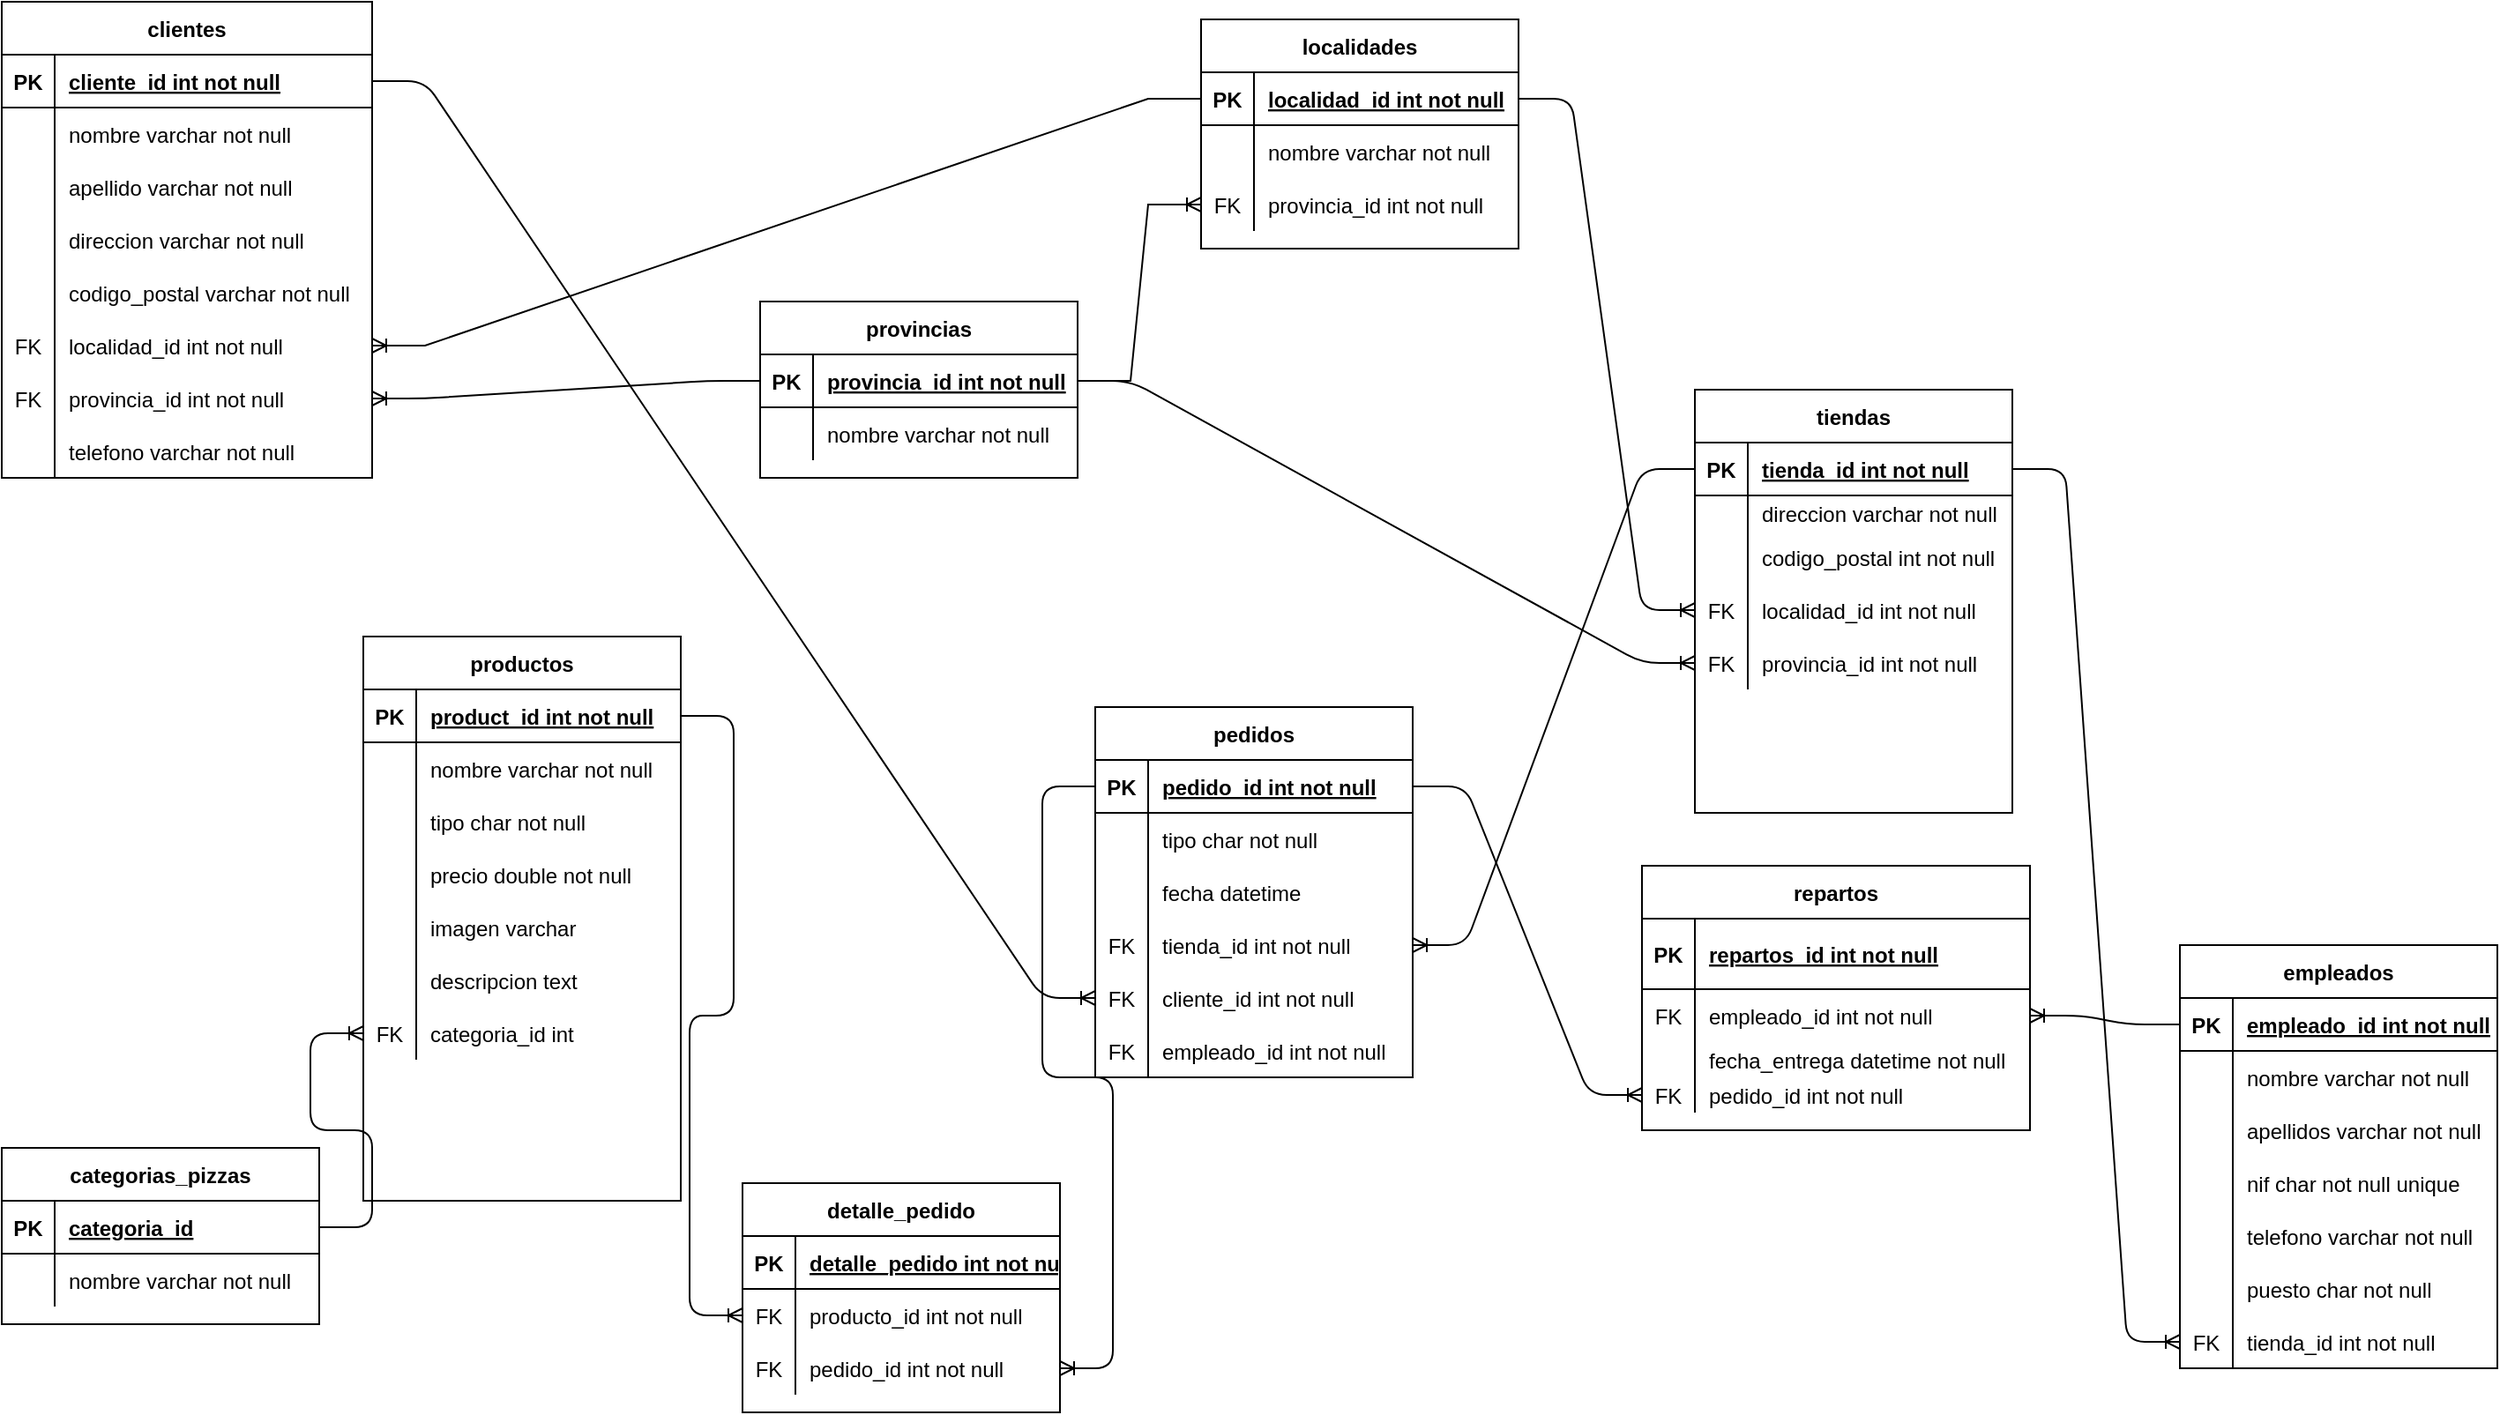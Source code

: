 <mxfile version="14.5.3" type="device"><diagram id="R2lEEEUBdFMjLlhIrx00" name="Page-1"><mxGraphModel dx="1573" dy="888" grid="1" gridSize="10" guides="1" tooltips="1" connect="1" arrows="1" fold="1" page="1" pageScale="1" pageWidth="850" pageHeight="1100" math="0" shadow="0" extFonts="Permanent Marker^https://fonts.googleapis.com/css?family=Permanent+Marker"><root><mxCell id="0"/><mxCell id="1" parent="0"/><mxCell id="0Wo9nXaF5bsCKAVNyuNx-1" value="clientes" style="shape=table;startSize=30;container=1;collapsible=1;childLayout=tableLayout;fixedRows=1;rowLines=0;fontStyle=1;align=center;resizeLast=1;" parent="1" vertex="1"><mxGeometry x="40" y="40" width="210" height="270" as="geometry"/></mxCell><mxCell id="0Wo9nXaF5bsCKAVNyuNx-2" value="" style="shape=partialRectangle;collapsible=0;dropTarget=0;pointerEvents=0;fillColor=none;top=0;left=0;bottom=1;right=0;points=[[0,0.5],[1,0.5]];portConstraint=eastwest;" parent="0Wo9nXaF5bsCKAVNyuNx-1" vertex="1"><mxGeometry y="30" width="210" height="30" as="geometry"/></mxCell><mxCell id="0Wo9nXaF5bsCKAVNyuNx-3" value="PK" style="shape=partialRectangle;connectable=0;fillColor=none;top=0;left=0;bottom=0;right=0;fontStyle=1;overflow=hidden;" parent="0Wo9nXaF5bsCKAVNyuNx-2" vertex="1"><mxGeometry width="30" height="30" as="geometry"/></mxCell><mxCell id="0Wo9nXaF5bsCKAVNyuNx-4" value="cliente_id int not null" style="shape=partialRectangle;connectable=0;fillColor=none;top=0;left=0;bottom=0;right=0;align=left;spacingLeft=6;fontStyle=5;overflow=hidden;" parent="0Wo9nXaF5bsCKAVNyuNx-2" vertex="1"><mxGeometry x="30" width="180" height="30" as="geometry"/></mxCell><mxCell id="0Wo9nXaF5bsCKAVNyuNx-5" value="" style="shape=partialRectangle;collapsible=0;dropTarget=0;pointerEvents=0;fillColor=none;top=0;left=0;bottom=0;right=0;points=[[0,0.5],[1,0.5]];portConstraint=eastwest;" parent="0Wo9nXaF5bsCKAVNyuNx-1" vertex="1"><mxGeometry y="60" width="210" height="30" as="geometry"/></mxCell><mxCell id="0Wo9nXaF5bsCKAVNyuNx-6" value="" style="shape=partialRectangle;connectable=0;fillColor=none;top=0;left=0;bottom=0;right=0;editable=1;overflow=hidden;" parent="0Wo9nXaF5bsCKAVNyuNx-5" vertex="1"><mxGeometry width="30" height="30" as="geometry"/></mxCell><mxCell id="0Wo9nXaF5bsCKAVNyuNx-7" value="nombre varchar not null" style="shape=partialRectangle;connectable=0;fillColor=none;top=0;left=0;bottom=0;right=0;align=left;spacingLeft=6;overflow=hidden;" parent="0Wo9nXaF5bsCKAVNyuNx-5" vertex="1"><mxGeometry x="30" width="180" height="30" as="geometry"/></mxCell><mxCell id="0Wo9nXaF5bsCKAVNyuNx-8" value="" style="shape=partialRectangle;collapsible=0;dropTarget=0;pointerEvents=0;fillColor=none;top=0;left=0;bottom=0;right=0;points=[[0,0.5],[1,0.5]];portConstraint=eastwest;" parent="0Wo9nXaF5bsCKAVNyuNx-1" vertex="1"><mxGeometry y="90" width="210" height="30" as="geometry"/></mxCell><mxCell id="0Wo9nXaF5bsCKAVNyuNx-9" value="" style="shape=partialRectangle;connectable=0;fillColor=none;top=0;left=0;bottom=0;right=0;editable=1;overflow=hidden;" parent="0Wo9nXaF5bsCKAVNyuNx-8" vertex="1"><mxGeometry width="30" height="30" as="geometry"/></mxCell><mxCell id="0Wo9nXaF5bsCKAVNyuNx-10" value="apellido varchar not null" style="shape=partialRectangle;connectable=0;fillColor=none;top=0;left=0;bottom=0;right=0;align=left;spacingLeft=6;overflow=hidden;" parent="0Wo9nXaF5bsCKAVNyuNx-8" vertex="1"><mxGeometry x="30" width="180" height="30" as="geometry"/></mxCell><mxCell id="0Wo9nXaF5bsCKAVNyuNx-15" value="" style="shape=partialRectangle;collapsible=0;dropTarget=0;pointerEvents=0;fillColor=none;top=0;left=0;bottom=0;right=0;points=[[0,0.5],[1,0.5]];portConstraint=eastwest;" parent="0Wo9nXaF5bsCKAVNyuNx-1" vertex="1"><mxGeometry y="120" width="210" height="30" as="geometry"/></mxCell><mxCell id="0Wo9nXaF5bsCKAVNyuNx-16" value="" style="shape=partialRectangle;connectable=0;fillColor=none;top=0;left=0;bottom=0;right=0;editable=1;overflow=hidden;" parent="0Wo9nXaF5bsCKAVNyuNx-15" vertex="1"><mxGeometry width="30" height="30" as="geometry"/></mxCell><mxCell id="0Wo9nXaF5bsCKAVNyuNx-17" value="direccion varchar not null" style="shape=partialRectangle;connectable=0;fillColor=none;top=0;left=0;bottom=0;right=0;align=left;spacingLeft=6;overflow=hidden;" parent="0Wo9nXaF5bsCKAVNyuNx-15" vertex="1"><mxGeometry x="30" width="180" height="30" as="geometry"/></mxCell><mxCell id="0Wo9nXaF5bsCKAVNyuNx-18" value="" style="shape=partialRectangle;collapsible=0;dropTarget=0;pointerEvents=0;fillColor=none;top=0;left=0;bottom=0;right=0;points=[[0,0.5],[1,0.5]];portConstraint=eastwest;" parent="0Wo9nXaF5bsCKAVNyuNx-1" vertex="1"><mxGeometry y="150" width="210" height="30" as="geometry"/></mxCell><mxCell id="0Wo9nXaF5bsCKAVNyuNx-19" value="" style="shape=partialRectangle;connectable=0;fillColor=none;top=0;left=0;bottom=0;right=0;editable=1;overflow=hidden;" parent="0Wo9nXaF5bsCKAVNyuNx-18" vertex="1"><mxGeometry width="30" height="30" as="geometry"/></mxCell><mxCell id="0Wo9nXaF5bsCKAVNyuNx-20" value="codigo_postal varchar not null" style="shape=partialRectangle;connectable=0;fillColor=none;top=0;left=0;bottom=0;right=0;align=left;spacingLeft=6;overflow=hidden;" parent="0Wo9nXaF5bsCKAVNyuNx-18" vertex="1"><mxGeometry x="30" width="180" height="30" as="geometry"/></mxCell><mxCell id="0Wo9nXaF5bsCKAVNyuNx-21" value="" style="shape=partialRectangle;collapsible=0;dropTarget=0;pointerEvents=0;fillColor=none;top=0;left=0;bottom=0;right=0;points=[[0,0.5],[1,0.5]];portConstraint=eastwest;" parent="0Wo9nXaF5bsCKAVNyuNx-1" vertex="1"><mxGeometry y="180" width="210" height="30" as="geometry"/></mxCell><mxCell id="0Wo9nXaF5bsCKAVNyuNx-22" value="FK" style="shape=partialRectangle;connectable=0;fillColor=none;top=0;left=0;bottom=0;right=0;editable=1;overflow=hidden;" parent="0Wo9nXaF5bsCKAVNyuNx-21" vertex="1"><mxGeometry width="30" height="30" as="geometry"/></mxCell><mxCell id="0Wo9nXaF5bsCKAVNyuNx-23" value="localidad_id int not null" style="shape=partialRectangle;connectable=0;fillColor=none;top=0;left=0;bottom=0;right=0;align=left;spacingLeft=6;overflow=hidden;" parent="0Wo9nXaF5bsCKAVNyuNx-21" vertex="1"><mxGeometry x="30" width="180" height="30" as="geometry"/></mxCell><mxCell id="0Wo9nXaF5bsCKAVNyuNx-24" value="" style="shape=partialRectangle;collapsible=0;dropTarget=0;pointerEvents=0;fillColor=none;top=0;left=0;bottom=0;right=0;points=[[0,0.5],[1,0.5]];portConstraint=eastwest;" parent="0Wo9nXaF5bsCKAVNyuNx-1" vertex="1"><mxGeometry y="210" width="210" height="30" as="geometry"/></mxCell><mxCell id="0Wo9nXaF5bsCKAVNyuNx-25" value="FK" style="shape=partialRectangle;connectable=0;fillColor=none;top=0;left=0;bottom=0;right=0;editable=1;overflow=hidden;" parent="0Wo9nXaF5bsCKAVNyuNx-24" vertex="1"><mxGeometry width="30" height="30" as="geometry"/></mxCell><mxCell id="0Wo9nXaF5bsCKAVNyuNx-26" value="provincia_id int not null" style="shape=partialRectangle;connectable=0;fillColor=none;top=0;left=0;bottom=0;right=0;align=left;spacingLeft=6;overflow=hidden;" parent="0Wo9nXaF5bsCKAVNyuNx-24" vertex="1"><mxGeometry x="30" width="180" height="30" as="geometry"/></mxCell><mxCell id="0Wo9nXaF5bsCKAVNyuNx-27" value="" style="shape=partialRectangle;collapsible=0;dropTarget=0;pointerEvents=0;fillColor=none;top=0;left=0;bottom=0;right=0;points=[[0,0.5],[1,0.5]];portConstraint=eastwest;" parent="0Wo9nXaF5bsCKAVNyuNx-1" vertex="1"><mxGeometry y="240" width="210" height="30" as="geometry"/></mxCell><mxCell id="0Wo9nXaF5bsCKAVNyuNx-28" value="" style="shape=partialRectangle;connectable=0;fillColor=none;top=0;left=0;bottom=0;right=0;editable=1;overflow=hidden;" parent="0Wo9nXaF5bsCKAVNyuNx-27" vertex="1"><mxGeometry width="30" height="30" as="geometry"/></mxCell><mxCell id="0Wo9nXaF5bsCKAVNyuNx-29" value="telefono varchar not null" style="shape=partialRectangle;connectable=0;fillColor=none;top=0;left=0;bottom=0;right=0;align=left;spacingLeft=6;overflow=hidden;" parent="0Wo9nXaF5bsCKAVNyuNx-27" vertex="1"><mxGeometry x="30" width="180" height="30" as="geometry"/></mxCell><mxCell id="0Wo9nXaF5bsCKAVNyuNx-30" value="provincias" style="shape=table;startSize=30;container=1;collapsible=1;childLayout=tableLayout;fixedRows=1;rowLines=0;fontStyle=1;align=center;resizeLast=1;" parent="1" vertex="1"><mxGeometry x="470" y="210" width="180" height="100" as="geometry"/></mxCell><mxCell id="0Wo9nXaF5bsCKAVNyuNx-31" value="" style="shape=partialRectangle;collapsible=0;dropTarget=0;pointerEvents=0;fillColor=none;top=0;left=0;bottom=1;right=0;points=[[0,0.5],[1,0.5]];portConstraint=eastwest;" parent="0Wo9nXaF5bsCKAVNyuNx-30" vertex="1"><mxGeometry y="30" width="180" height="30" as="geometry"/></mxCell><mxCell id="0Wo9nXaF5bsCKAVNyuNx-32" value="PK" style="shape=partialRectangle;connectable=0;fillColor=none;top=0;left=0;bottom=0;right=0;fontStyle=1;overflow=hidden;" parent="0Wo9nXaF5bsCKAVNyuNx-31" vertex="1"><mxGeometry width="30" height="30" as="geometry"/></mxCell><mxCell id="0Wo9nXaF5bsCKAVNyuNx-33" value="provincia_id int not null" style="shape=partialRectangle;connectable=0;fillColor=none;top=0;left=0;bottom=0;right=0;align=left;spacingLeft=6;fontStyle=5;overflow=hidden;" parent="0Wo9nXaF5bsCKAVNyuNx-31" vertex="1"><mxGeometry x="30" width="150" height="30" as="geometry"/></mxCell><mxCell id="0Wo9nXaF5bsCKAVNyuNx-34" value="" style="shape=partialRectangle;collapsible=0;dropTarget=0;pointerEvents=0;fillColor=none;top=0;left=0;bottom=0;right=0;points=[[0,0.5],[1,0.5]];portConstraint=eastwest;" parent="0Wo9nXaF5bsCKAVNyuNx-30" vertex="1"><mxGeometry y="60" width="180" height="30" as="geometry"/></mxCell><mxCell id="0Wo9nXaF5bsCKAVNyuNx-35" value="" style="shape=partialRectangle;connectable=0;fillColor=none;top=0;left=0;bottom=0;right=0;editable=1;overflow=hidden;" parent="0Wo9nXaF5bsCKAVNyuNx-34" vertex="1"><mxGeometry width="30" height="30" as="geometry"/></mxCell><mxCell id="0Wo9nXaF5bsCKAVNyuNx-36" value="nombre varchar not null" style="shape=partialRectangle;connectable=0;fillColor=none;top=0;left=0;bottom=0;right=0;align=left;spacingLeft=6;overflow=hidden;" parent="0Wo9nXaF5bsCKAVNyuNx-34" vertex="1"><mxGeometry x="30" width="150" height="30" as="geometry"/></mxCell><mxCell id="0Wo9nXaF5bsCKAVNyuNx-43" value="localidades" style="shape=table;startSize=30;container=1;collapsible=1;childLayout=tableLayout;fixedRows=1;rowLines=0;fontStyle=1;align=center;resizeLast=1;" parent="1" vertex="1"><mxGeometry x="720" y="50" width="180" height="130" as="geometry"/></mxCell><mxCell id="0Wo9nXaF5bsCKAVNyuNx-44" value="" style="shape=partialRectangle;collapsible=0;dropTarget=0;pointerEvents=0;fillColor=none;top=0;left=0;bottom=1;right=0;points=[[0,0.5],[1,0.5]];portConstraint=eastwest;" parent="0Wo9nXaF5bsCKAVNyuNx-43" vertex="1"><mxGeometry y="30" width="180" height="30" as="geometry"/></mxCell><mxCell id="0Wo9nXaF5bsCKAVNyuNx-45" value="PK" style="shape=partialRectangle;connectable=0;fillColor=none;top=0;left=0;bottom=0;right=0;fontStyle=1;overflow=hidden;" parent="0Wo9nXaF5bsCKAVNyuNx-44" vertex="1"><mxGeometry width="30" height="30" as="geometry"/></mxCell><mxCell id="0Wo9nXaF5bsCKAVNyuNx-46" value="localidad_id int not null" style="shape=partialRectangle;connectable=0;fillColor=none;top=0;left=0;bottom=0;right=0;align=left;spacingLeft=6;fontStyle=5;overflow=hidden;" parent="0Wo9nXaF5bsCKAVNyuNx-44" vertex="1"><mxGeometry x="30" width="150" height="30" as="geometry"/></mxCell><mxCell id="0Wo9nXaF5bsCKAVNyuNx-47" value="" style="shape=partialRectangle;collapsible=0;dropTarget=0;pointerEvents=0;fillColor=none;top=0;left=0;bottom=0;right=0;points=[[0,0.5],[1,0.5]];portConstraint=eastwest;" parent="0Wo9nXaF5bsCKAVNyuNx-43" vertex="1"><mxGeometry y="60" width="180" height="30" as="geometry"/></mxCell><mxCell id="0Wo9nXaF5bsCKAVNyuNx-48" value="" style="shape=partialRectangle;connectable=0;fillColor=none;top=0;left=0;bottom=0;right=0;editable=1;overflow=hidden;" parent="0Wo9nXaF5bsCKAVNyuNx-47" vertex="1"><mxGeometry width="30" height="30" as="geometry"/></mxCell><mxCell id="0Wo9nXaF5bsCKAVNyuNx-49" value="nombre varchar not null" style="shape=partialRectangle;connectable=0;fillColor=none;top=0;left=0;bottom=0;right=0;align=left;spacingLeft=6;overflow=hidden;" parent="0Wo9nXaF5bsCKAVNyuNx-47" vertex="1"><mxGeometry x="30" width="150" height="30" as="geometry"/></mxCell><mxCell id="0Wo9nXaF5bsCKAVNyuNx-167" value="" style="shape=partialRectangle;collapsible=0;dropTarget=0;pointerEvents=0;fillColor=none;top=0;left=0;bottom=0;right=0;points=[[0,0.5],[1,0.5]];portConstraint=eastwest;" parent="0Wo9nXaF5bsCKAVNyuNx-43" vertex="1"><mxGeometry y="90" width="180" height="30" as="geometry"/></mxCell><mxCell id="0Wo9nXaF5bsCKAVNyuNx-168" value="FK" style="shape=partialRectangle;connectable=0;fillColor=none;top=0;left=0;bottom=0;right=0;editable=1;overflow=hidden;" parent="0Wo9nXaF5bsCKAVNyuNx-167" vertex="1"><mxGeometry width="30" height="30" as="geometry"/></mxCell><mxCell id="0Wo9nXaF5bsCKAVNyuNx-169" value="provincia_id int not null" style="shape=partialRectangle;connectable=0;fillColor=none;top=0;left=0;bottom=0;right=0;align=left;spacingLeft=6;overflow=hidden;" parent="0Wo9nXaF5bsCKAVNyuNx-167" vertex="1"><mxGeometry x="30" width="150" height="30" as="geometry"/></mxCell><mxCell id="0Wo9nXaF5bsCKAVNyuNx-51" value="pedidos" style="shape=table;startSize=30;container=1;collapsible=1;childLayout=tableLayout;fixedRows=1;rowLines=0;fontStyle=1;align=center;resizeLast=1;" parent="1" vertex="1"><mxGeometry x="660" y="440" width="180" height="210" as="geometry"/></mxCell><mxCell id="0Wo9nXaF5bsCKAVNyuNx-52" value="" style="shape=partialRectangle;collapsible=0;dropTarget=0;pointerEvents=0;fillColor=none;top=0;left=0;bottom=1;right=0;points=[[0,0.5],[1,0.5]];portConstraint=eastwest;" parent="0Wo9nXaF5bsCKAVNyuNx-51" vertex="1"><mxGeometry y="30" width="180" height="30" as="geometry"/></mxCell><mxCell id="0Wo9nXaF5bsCKAVNyuNx-53" value="PK" style="shape=partialRectangle;connectable=0;fillColor=none;top=0;left=0;bottom=0;right=0;fontStyle=1;overflow=hidden;" parent="0Wo9nXaF5bsCKAVNyuNx-52" vertex="1"><mxGeometry width="30" height="30" as="geometry"/></mxCell><mxCell id="0Wo9nXaF5bsCKAVNyuNx-54" value="pedido_id int not null" style="shape=partialRectangle;connectable=0;fillColor=none;top=0;left=0;bottom=0;right=0;align=left;spacingLeft=6;fontStyle=5;overflow=hidden;" parent="0Wo9nXaF5bsCKAVNyuNx-52" vertex="1"><mxGeometry x="30" width="150" height="30" as="geometry"/></mxCell><mxCell id="0Wo9nXaF5bsCKAVNyuNx-55" value="" style="shape=partialRectangle;collapsible=0;dropTarget=0;pointerEvents=0;fillColor=none;top=0;left=0;bottom=0;right=0;points=[[0,0.5],[1,0.5]];portConstraint=eastwest;" parent="0Wo9nXaF5bsCKAVNyuNx-51" vertex="1"><mxGeometry y="60" width="180" height="30" as="geometry"/></mxCell><mxCell id="0Wo9nXaF5bsCKAVNyuNx-56" value="" style="shape=partialRectangle;connectable=0;fillColor=none;top=0;left=0;bottom=0;right=0;editable=1;overflow=hidden;" parent="0Wo9nXaF5bsCKAVNyuNx-55" vertex="1"><mxGeometry width="30" height="30" as="geometry"/></mxCell><mxCell id="0Wo9nXaF5bsCKAVNyuNx-57" value="tipo char not null" style="shape=partialRectangle;connectable=0;fillColor=none;top=0;left=0;bottom=0;right=0;align=left;spacingLeft=6;overflow=hidden;" parent="0Wo9nXaF5bsCKAVNyuNx-55" vertex="1"><mxGeometry x="30" width="150" height="30" as="geometry"/></mxCell><mxCell id="0Wo9nXaF5bsCKAVNyuNx-58" value="" style="shape=partialRectangle;collapsible=0;dropTarget=0;pointerEvents=0;fillColor=none;top=0;left=0;bottom=0;right=0;points=[[0,0.5],[1,0.5]];portConstraint=eastwest;" parent="0Wo9nXaF5bsCKAVNyuNx-51" vertex="1"><mxGeometry y="90" width="180" height="30" as="geometry"/></mxCell><mxCell id="0Wo9nXaF5bsCKAVNyuNx-59" value="" style="shape=partialRectangle;connectable=0;fillColor=none;top=0;left=0;bottom=0;right=0;editable=1;overflow=hidden;" parent="0Wo9nXaF5bsCKAVNyuNx-58" vertex="1"><mxGeometry width="30" height="30" as="geometry"/></mxCell><mxCell id="0Wo9nXaF5bsCKAVNyuNx-60" value="fecha datetime" style="shape=partialRectangle;connectable=0;fillColor=none;top=0;left=0;bottom=0;right=0;align=left;spacingLeft=6;overflow=hidden;" parent="0Wo9nXaF5bsCKAVNyuNx-58" vertex="1"><mxGeometry x="30" width="150" height="30" as="geometry"/></mxCell><mxCell id="0Wo9nXaF5bsCKAVNyuNx-114" value="" style="shape=partialRectangle;collapsible=0;dropTarget=0;pointerEvents=0;fillColor=none;top=0;left=0;bottom=0;right=0;points=[[0,0.5],[1,0.5]];portConstraint=eastwest;" parent="0Wo9nXaF5bsCKAVNyuNx-51" vertex="1"><mxGeometry y="120" width="180" height="30" as="geometry"/></mxCell><mxCell id="0Wo9nXaF5bsCKAVNyuNx-115" value="FK" style="shape=partialRectangle;connectable=0;fillColor=none;top=0;left=0;bottom=0;right=0;editable=1;overflow=hidden;" parent="0Wo9nXaF5bsCKAVNyuNx-114" vertex="1"><mxGeometry width="30" height="30" as="geometry"/></mxCell><mxCell id="0Wo9nXaF5bsCKAVNyuNx-116" value="tienda_id int not null" style="shape=partialRectangle;connectable=0;fillColor=none;top=0;left=0;bottom=0;right=0;align=left;spacingLeft=6;overflow=hidden;" parent="0Wo9nXaF5bsCKAVNyuNx-114" vertex="1"><mxGeometry x="30" width="150" height="30" as="geometry"/></mxCell><mxCell id="0Wo9nXaF5bsCKAVNyuNx-191" value="" style="shape=partialRectangle;collapsible=0;dropTarget=0;pointerEvents=0;fillColor=none;top=0;left=0;bottom=0;right=0;points=[[0,0.5],[1,0.5]];portConstraint=eastwest;" parent="0Wo9nXaF5bsCKAVNyuNx-51" vertex="1"><mxGeometry y="150" width="180" height="30" as="geometry"/></mxCell><mxCell id="0Wo9nXaF5bsCKAVNyuNx-192" value="FK" style="shape=partialRectangle;connectable=0;fillColor=none;top=0;left=0;bottom=0;right=0;editable=1;overflow=hidden;" parent="0Wo9nXaF5bsCKAVNyuNx-191" vertex="1"><mxGeometry width="30" height="30" as="geometry"/></mxCell><mxCell id="0Wo9nXaF5bsCKAVNyuNx-193" value="cliente_id int not null" style="shape=partialRectangle;connectable=0;fillColor=none;top=0;left=0;bottom=0;right=0;align=left;spacingLeft=6;overflow=hidden;" parent="0Wo9nXaF5bsCKAVNyuNx-191" vertex="1"><mxGeometry x="30" width="150" height="30" as="geometry"/></mxCell><mxCell id="T37BZDu3FIrk3XnjrKQB-4" value="" style="shape=partialRectangle;collapsible=0;dropTarget=0;pointerEvents=0;fillColor=none;top=0;left=0;bottom=0;right=0;points=[[0,0.5],[1,0.5]];portConstraint=eastwest;" vertex="1" parent="0Wo9nXaF5bsCKAVNyuNx-51"><mxGeometry y="180" width="180" height="30" as="geometry"/></mxCell><mxCell id="T37BZDu3FIrk3XnjrKQB-5" value="FK" style="shape=partialRectangle;connectable=0;fillColor=none;top=0;left=0;bottom=0;right=0;editable=1;overflow=hidden;" vertex="1" parent="T37BZDu3FIrk3XnjrKQB-4"><mxGeometry width="30" height="30" as="geometry"/></mxCell><mxCell id="T37BZDu3FIrk3XnjrKQB-6" value="empleado_id int not null" style="shape=partialRectangle;connectable=0;fillColor=none;top=0;left=0;bottom=0;right=0;align=left;spacingLeft=6;overflow=hidden;" vertex="1" parent="T37BZDu3FIrk3XnjrKQB-4"><mxGeometry x="30" width="150" height="30" as="geometry"/></mxCell><mxCell id="0Wo9nXaF5bsCKAVNyuNx-64" value="productos" style="shape=table;startSize=30;container=1;collapsible=1;childLayout=tableLayout;fixedRows=1;rowLines=0;fontStyle=1;align=center;resizeLast=1;" parent="1" vertex="1"><mxGeometry x="245" y="400" width="180" height="320" as="geometry"/></mxCell><mxCell id="0Wo9nXaF5bsCKAVNyuNx-65" value="" style="shape=partialRectangle;collapsible=0;dropTarget=0;pointerEvents=0;fillColor=none;top=0;left=0;bottom=1;right=0;points=[[0,0.5],[1,0.5]];portConstraint=eastwest;" parent="0Wo9nXaF5bsCKAVNyuNx-64" vertex="1"><mxGeometry y="30" width="180" height="30" as="geometry"/></mxCell><mxCell id="0Wo9nXaF5bsCKAVNyuNx-66" value="PK" style="shape=partialRectangle;connectable=0;fillColor=none;top=0;left=0;bottom=0;right=0;fontStyle=1;overflow=hidden;" parent="0Wo9nXaF5bsCKAVNyuNx-65" vertex="1"><mxGeometry width="30" height="30" as="geometry"/></mxCell><mxCell id="0Wo9nXaF5bsCKAVNyuNx-67" value="product_id int not null" style="shape=partialRectangle;connectable=0;fillColor=none;top=0;left=0;bottom=0;right=0;align=left;spacingLeft=6;fontStyle=5;overflow=hidden;" parent="0Wo9nXaF5bsCKAVNyuNx-65" vertex="1"><mxGeometry x="30" width="150" height="30" as="geometry"/></mxCell><mxCell id="0Wo9nXaF5bsCKAVNyuNx-68" value="" style="shape=partialRectangle;collapsible=0;dropTarget=0;pointerEvents=0;fillColor=none;top=0;left=0;bottom=0;right=0;points=[[0,0.5],[1,0.5]];portConstraint=eastwest;" parent="0Wo9nXaF5bsCKAVNyuNx-64" vertex="1"><mxGeometry y="60" width="180" height="30" as="geometry"/></mxCell><mxCell id="0Wo9nXaF5bsCKAVNyuNx-69" value="" style="shape=partialRectangle;connectable=0;fillColor=none;top=0;left=0;bottom=0;right=0;editable=1;overflow=hidden;" parent="0Wo9nXaF5bsCKAVNyuNx-68" vertex="1"><mxGeometry width="30" height="30" as="geometry"/></mxCell><mxCell id="0Wo9nXaF5bsCKAVNyuNx-70" value="nombre varchar not null" style="shape=partialRectangle;connectable=0;fillColor=none;top=0;left=0;bottom=0;right=0;align=left;spacingLeft=6;overflow=hidden;" parent="0Wo9nXaF5bsCKAVNyuNx-68" vertex="1"><mxGeometry x="30" width="150" height="30" as="geometry"/></mxCell><mxCell id="T37BZDu3FIrk3XnjrKQB-1" value="" style="shape=partialRectangle;collapsible=0;dropTarget=0;pointerEvents=0;fillColor=none;top=0;left=0;bottom=0;right=0;points=[[0,0.5],[1,0.5]];portConstraint=eastwest;" vertex="1" parent="0Wo9nXaF5bsCKAVNyuNx-64"><mxGeometry y="90" width="180" height="30" as="geometry"/></mxCell><mxCell id="T37BZDu3FIrk3XnjrKQB-2" value="" style="shape=partialRectangle;connectable=0;fillColor=none;top=0;left=0;bottom=0;right=0;editable=1;overflow=hidden;" vertex="1" parent="T37BZDu3FIrk3XnjrKQB-1"><mxGeometry width="30" height="30" as="geometry"/></mxCell><mxCell id="T37BZDu3FIrk3XnjrKQB-3" value="tipo char not null" style="shape=partialRectangle;connectable=0;fillColor=none;top=0;left=0;bottom=0;right=0;align=left;spacingLeft=6;overflow=hidden;" vertex="1" parent="T37BZDu3FIrk3XnjrKQB-1"><mxGeometry x="30" width="150" height="30" as="geometry"/></mxCell><mxCell id="0Wo9nXaF5bsCKAVNyuNx-71" value="" style="shape=partialRectangle;collapsible=0;dropTarget=0;pointerEvents=0;fillColor=none;top=0;left=0;bottom=0;right=0;points=[[0,0.5],[1,0.5]];portConstraint=eastwest;" parent="0Wo9nXaF5bsCKAVNyuNx-64" vertex="1"><mxGeometry y="120" width="180" height="30" as="geometry"/></mxCell><mxCell id="0Wo9nXaF5bsCKAVNyuNx-72" value="" style="shape=partialRectangle;connectable=0;fillColor=none;top=0;left=0;bottom=0;right=0;editable=1;overflow=hidden;" parent="0Wo9nXaF5bsCKAVNyuNx-71" vertex="1"><mxGeometry width="30" height="30" as="geometry"/></mxCell><mxCell id="0Wo9nXaF5bsCKAVNyuNx-73" value="precio double not null" style="shape=partialRectangle;connectable=0;fillColor=none;top=0;left=0;bottom=0;right=0;align=left;spacingLeft=6;overflow=hidden;" parent="0Wo9nXaF5bsCKAVNyuNx-71" vertex="1"><mxGeometry x="30" width="150" height="30" as="geometry"/></mxCell><mxCell id="0Wo9nXaF5bsCKAVNyuNx-74" value="" style="shape=partialRectangle;collapsible=0;dropTarget=0;pointerEvents=0;fillColor=none;top=0;left=0;bottom=0;right=0;points=[[0,0.5],[1,0.5]];portConstraint=eastwest;" parent="0Wo9nXaF5bsCKAVNyuNx-64" vertex="1"><mxGeometry y="150" width="180" height="30" as="geometry"/></mxCell><mxCell id="0Wo9nXaF5bsCKAVNyuNx-75" value="" style="shape=partialRectangle;connectable=0;fillColor=none;top=0;left=0;bottom=0;right=0;editable=1;overflow=hidden;" parent="0Wo9nXaF5bsCKAVNyuNx-74" vertex="1"><mxGeometry width="30" height="30" as="geometry"/></mxCell><mxCell id="0Wo9nXaF5bsCKAVNyuNx-76" value="imagen varchar" style="shape=partialRectangle;connectable=0;fillColor=none;top=0;left=0;bottom=0;right=0;align=left;spacingLeft=6;overflow=hidden;" parent="0Wo9nXaF5bsCKAVNyuNx-74" vertex="1"><mxGeometry x="30" width="150" height="30" as="geometry"/></mxCell><mxCell id="0Wo9nXaF5bsCKAVNyuNx-77" value="" style="shape=partialRectangle;collapsible=0;dropTarget=0;pointerEvents=0;fillColor=none;top=0;left=0;bottom=0;right=0;points=[[0,0.5],[1,0.5]];portConstraint=eastwest;" parent="0Wo9nXaF5bsCKAVNyuNx-64" vertex="1"><mxGeometry y="180" width="180" height="30" as="geometry"/></mxCell><mxCell id="0Wo9nXaF5bsCKAVNyuNx-78" value="" style="shape=partialRectangle;connectable=0;fillColor=none;top=0;left=0;bottom=0;right=0;editable=1;overflow=hidden;" parent="0Wo9nXaF5bsCKAVNyuNx-77" vertex="1"><mxGeometry width="30" height="30" as="geometry"/></mxCell><mxCell id="0Wo9nXaF5bsCKAVNyuNx-79" value="descripcion text" style="shape=partialRectangle;connectable=0;fillColor=none;top=0;left=0;bottom=0;right=0;align=left;spacingLeft=6;overflow=hidden;" parent="0Wo9nXaF5bsCKAVNyuNx-77" vertex="1"><mxGeometry x="30" width="150" height="30" as="geometry"/></mxCell><mxCell id="0Wo9nXaF5bsCKAVNyuNx-93" value="" style="shape=partialRectangle;collapsible=0;dropTarget=0;pointerEvents=0;fillColor=none;top=0;left=0;bottom=0;right=0;points=[[0,0.5],[1,0.5]];portConstraint=eastwest;" parent="0Wo9nXaF5bsCKAVNyuNx-64" vertex="1"><mxGeometry y="210" width="180" height="30" as="geometry"/></mxCell><mxCell id="0Wo9nXaF5bsCKAVNyuNx-94" value="FK" style="shape=partialRectangle;connectable=0;fillColor=none;top=0;left=0;bottom=0;right=0;editable=1;overflow=hidden;" parent="0Wo9nXaF5bsCKAVNyuNx-93" vertex="1"><mxGeometry width="30" height="30" as="geometry"/></mxCell><mxCell id="0Wo9nXaF5bsCKAVNyuNx-95" value="categoria_id int" style="shape=partialRectangle;connectable=0;fillColor=none;top=0;left=0;bottom=0;right=0;align=left;spacingLeft=6;overflow=hidden;" parent="0Wo9nXaF5bsCKAVNyuNx-93" vertex="1"><mxGeometry x="30" width="150" height="30" as="geometry"/></mxCell><mxCell id="0Wo9nXaF5bsCKAVNyuNx-80" value="categorias_pizzas" style="shape=table;startSize=30;container=1;collapsible=1;childLayout=tableLayout;fixedRows=1;rowLines=0;fontStyle=1;align=center;resizeLast=1;" parent="1" vertex="1"><mxGeometry x="40" y="690" width="180" height="100" as="geometry"/></mxCell><mxCell id="0Wo9nXaF5bsCKAVNyuNx-81" value="" style="shape=partialRectangle;collapsible=0;dropTarget=0;pointerEvents=0;fillColor=none;top=0;left=0;bottom=1;right=0;points=[[0,0.5],[1,0.5]];portConstraint=eastwest;" parent="0Wo9nXaF5bsCKAVNyuNx-80" vertex="1"><mxGeometry y="30" width="180" height="30" as="geometry"/></mxCell><mxCell id="0Wo9nXaF5bsCKAVNyuNx-82" value="PK" style="shape=partialRectangle;connectable=0;fillColor=none;top=0;left=0;bottom=0;right=0;fontStyle=1;overflow=hidden;" parent="0Wo9nXaF5bsCKAVNyuNx-81" vertex="1"><mxGeometry width="30" height="30" as="geometry"/></mxCell><mxCell id="0Wo9nXaF5bsCKAVNyuNx-83" value="categoria_id" style="shape=partialRectangle;connectable=0;fillColor=none;top=0;left=0;bottom=0;right=0;align=left;spacingLeft=6;fontStyle=5;overflow=hidden;" parent="0Wo9nXaF5bsCKAVNyuNx-81" vertex="1"><mxGeometry x="30" width="150" height="30" as="geometry"/></mxCell><mxCell id="0Wo9nXaF5bsCKAVNyuNx-84" value="" style="shape=partialRectangle;collapsible=0;dropTarget=0;pointerEvents=0;fillColor=none;top=0;left=0;bottom=0;right=0;points=[[0,0.5],[1,0.5]];portConstraint=eastwest;" parent="0Wo9nXaF5bsCKAVNyuNx-80" vertex="1"><mxGeometry y="60" width="180" height="30" as="geometry"/></mxCell><mxCell id="0Wo9nXaF5bsCKAVNyuNx-85" value="" style="shape=partialRectangle;connectable=0;fillColor=none;top=0;left=0;bottom=0;right=0;editable=1;overflow=hidden;" parent="0Wo9nXaF5bsCKAVNyuNx-84" vertex="1"><mxGeometry width="30" height="30" as="geometry"/></mxCell><mxCell id="0Wo9nXaF5bsCKAVNyuNx-86" value="nombre varchar not null" style="shape=partialRectangle;connectable=0;fillColor=none;top=0;left=0;bottom=0;right=0;align=left;spacingLeft=6;overflow=hidden;" parent="0Wo9nXaF5bsCKAVNyuNx-84" vertex="1"><mxGeometry x="30" width="150" height="30" as="geometry"/></mxCell><mxCell id="0Wo9nXaF5bsCKAVNyuNx-97" value="tiendas" style="shape=table;startSize=30;container=1;collapsible=1;childLayout=tableLayout;fixedRows=1;rowLines=0;fontStyle=1;align=center;resizeLast=1;" parent="1" vertex="1"><mxGeometry x="1000" y="260" width="180" height="240" as="geometry"/></mxCell><mxCell id="0Wo9nXaF5bsCKAVNyuNx-98" value="" style="shape=partialRectangle;collapsible=0;dropTarget=0;pointerEvents=0;fillColor=none;top=0;left=0;bottom=1;right=0;points=[[0,0.5],[1,0.5]];portConstraint=eastwest;" parent="0Wo9nXaF5bsCKAVNyuNx-97" vertex="1"><mxGeometry y="30" width="180" height="30" as="geometry"/></mxCell><mxCell id="0Wo9nXaF5bsCKAVNyuNx-99" value="PK" style="shape=partialRectangle;connectable=0;fillColor=none;top=0;left=0;bottom=0;right=0;fontStyle=1;overflow=hidden;" parent="0Wo9nXaF5bsCKAVNyuNx-98" vertex="1"><mxGeometry width="30" height="30" as="geometry"/></mxCell><mxCell id="0Wo9nXaF5bsCKAVNyuNx-100" value="tienda_id int not null" style="shape=partialRectangle;connectable=0;fillColor=none;top=0;left=0;bottom=0;right=0;align=left;spacingLeft=6;fontStyle=5;overflow=hidden;" parent="0Wo9nXaF5bsCKAVNyuNx-98" vertex="1"><mxGeometry x="30" width="150" height="30" as="geometry"/></mxCell><mxCell id="0Wo9nXaF5bsCKAVNyuNx-101" value="" style="shape=partialRectangle;collapsible=0;dropTarget=0;pointerEvents=0;fillColor=none;top=0;left=0;bottom=0;right=0;points=[[0,0.5],[1,0.5]];portConstraint=eastwest;" parent="0Wo9nXaF5bsCKAVNyuNx-97" vertex="1"><mxGeometry y="60" width="180" height="20" as="geometry"/></mxCell><mxCell id="0Wo9nXaF5bsCKAVNyuNx-102" value="" style="shape=partialRectangle;connectable=0;fillColor=none;top=0;left=0;bottom=0;right=0;editable=1;overflow=hidden;" parent="0Wo9nXaF5bsCKAVNyuNx-101" vertex="1"><mxGeometry width="30" height="20" as="geometry"/></mxCell><mxCell id="0Wo9nXaF5bsCKAVNyuNx-103" value="direccion varchar not null" style="shape=partialRectangle;connectable=0;fillColor=none;top=0;left=0;bottom=0;right=0;align=left;spacingLeft=6;overflow=hidden;" parent="0Wo9nXaF5bsCKAVNyuNx-101" vertex="1"><mxGeometry x="30" width="150" height="20" as="geometry"/></mxCell><mxCell id="0Wo9nXaF5bsCKAVNyuNx-104" value="" style="shape=partialRectangle;collapsible=0;dropTarget=0;pointerEvents=0;fillColor=none;top=0;left=0;bottom=0;right=0;points=[[0,0.5],[1,0.5]];portConstraint=eastwest;" parent="0Wo9nXaF5bsCKAVNyuNx-97" vertex="1"><mxGeometry y="80" width="180" height="30" as="geometry"/></mxCell><mxCell id="0Wo9nXaF5bsCKAVNyuNx-105" value="" style="shape=partialRectangle;connectable=0;fillColor=none;top=0;left=0;bottom=0;right=0;editable=1;overflow=hidden;" parent="0Wo9nXaF5bsCKAVNyuNx-104" vertex="1"><mxGeometry width="30" height="30" as="geometry"/></mxCell><mxCell id="0Wo9nXaF5bsCKAVNyuNx-106" value="codigo_postal int not null" style="shape=partialRectangle;connectable=0;fillColor=none;top=0;left=0;bottom=0;right=0;align=left;spacingLeft=6;overflow=hidden;" parent="0Wo9nXaF5bsCKAVNyuNx-104" vertex="1"><mxGeometry x="30" width="150" height="30" as="geometry"/></mxCell><mxCell id="0Wo9nXaF5bsCKAVNyuNx-107" value="" style="shape=partialRectangle;collapsible=0;dropTarget=0;pointerEvents=0;fillColor=none;top=0;left=0;bottom=0;right=0;points=[[0,0.5],[1,0.5]];portConstraint=eastwest;" parent="0Wo9nXaF5bsCKAVNyuNx-97" vertex="1"><mxGeometry y="110" width="180" height="30" as="geometry"/></mxCell><mxCell id="0Wo9nXaF5bsCKAVNyuNx-108" value="FK" style="shape=partialRectangle;connectable=0;fillColor=none;top=0;left=0;bottom=0;right=0;editable=1;overflow=hidden;" parent="0Wo9nXaF5bsCKAVNyuNx-107" vertex="1"><mxGeometry width="30" height="30" as="geometry"/></mxCell><mxCell id="0Wo9nXaF5bsCKAVNyuNx-109" value="localidad_id int not null" style="shape=partialRectangle;connectable=0;fillColor=none;top=0;left=0;bottom=0;right=0;align=left;spacingLeft=6;overflow=hidden;" parent="0Wo9nXaF5bsCKAVNyuNx-107" vertex="1"><mxGeometry x="30" width="150" height="30" as="geometry"/></mxCell><mxCell id="0Wo9nXaF5bsCKAVNyuNx-110" value="" style="shape=partialRectangle;collapsible=0;dropTarget=0;pointerEvents=0;fillColor=none;top=0;left=0;bottom=0;right=0;points=[[0,0.5],[1,0.5]];portConstraint=eastwest;" parent="0Wo9nXaF5bsCKAVNyuNx-97" vertex="1"><mxGeometry y="140" width="180" height="30" as="geometry"/></mxCell><mxCell id="0Wo9nXaF5bsCKAVNyuNx-111" value="FK" style="shape=partialRectangle;connectable=0;fillColor=none;top=0;left=0;bottom=0;right=0;editable=1;overflow=hidden;" parent="0Wo9nXaF5bsCKAVNyuNx-110" vertex="1"><mxGeometry width="30" height="30" as="geometry"/></mxCell><mxCell id="0Wo9nXaF5bsCKAVNyuNx-112" value="provincia_id int not null" style="shape=partialRectangle;connectable=0;fillColor=none;top=0;left=0;bottom=0;right=0;align=left;spacingLeft=6;overflow=hidden;" parent="0Wo9nXaF5bsCKAVNyuNx-110" vertex="1"><mxGeometry x="30" width="150" height="30" as="geometry"/></mxCell><mxCell id="0Wo9nXaF5bsCKAVNyuNx-118" value="empleados" style="shape=table;startSize=30;container=1;collapsible=1;childLayout=tableLayout;fixedRows=1;rowLines=0;fontStyle=1;align=center;resizeLast=1;" parent="1" vertex="1"><mxGeometry x="1275" y="575" width="180" height="240" as="geometry"/></mxCell><mxCell id="0Wo9nXaF5bsCKAVNyuNx-119" value="" style="shape=partialRectangle;collapsible=0;dropTarget=0;pointerEvents=0;fillColor=none;top=0;left=0;bottom=1;right=0;points=[[0,0.5],[1,0.5]];portConstraint=eastwest;" parent="0Wo9nXaF5bsCKAVNyuNx-118" vertex="1"><mxGeometry y="30" width="180" height="30" as="geometry"/></mxCell><mxCell id="0Wo9nXaF5bsCKAVNyuNx-120" value="PK" style="shape=partialRectangle;connectable=0;fillColor=none;top=0;left=0;bottom=0;right=0;fontStyle=1;overflow=hidden;" parent="0Wo9nXaF5bsCKAVNyuNx-119" vertex="1"><mxGeometry width="30" height="30" as="geometry"/></mxCell><mxCell id="0Wo9nXaF5bsCKAVNyuNx-121" value="empleado_id int not null" style="shape=partialRectangle;connectable=0;fillColor=none;top=0;left=0;bottom=0;right=0;align=left;spacingLeft=6;fontStyle=5;overflow=hidden;" parent="0Wo9nXaF5bsCKAVNyuNx-119" vertex="1"><mxGeometry x="30" width="150" height="30" as="geometry"/></mxCell><mxCell id="0Wo9nXaF5bsCKAVNyuNx-122" value="" style="shape=partialRectangle;collapsible=0;dropTarget=0;pointerEvents=0;fillColor=none;top=0;left=0;bottom=0;right=0;points=[[0,0.5],[1,0.5]];portConstraint=eastwest;" parent="0Wo9nXaF5bsCKAVNyuNx-118" vertex="1"><mxGeometry y="60" width="180" height="30" as="geometry"/></mxCell><mxCell id="0Wo9nXaF5bsCKAVNyuNx-123" value="" style="shape=partialRectangle;connectable=0;fillColor=none;top=0;left=0;bottom=0;right=0;editable=1;overflow=hidden;" parent="0Wo9nXaF5bsCKAVNyuNx-122" vertex="1"><mxGeometry width="30" height="30" as="geometry"/></mxCell><mxCell id="0Wo9nXaF5bsCKAVNyuNx-124" value="nombre varchar not null" style="shape=partialRectangle;connectable=0;fillColor=none;top=0;left=0;bottom=0;right=0;align=left;spacingLeft=6;overflow=hidden;" parent="0Wo9nXaF5bsCKAVNyuNx-122" vertex="1"><mxGeometry x="30" width="150" height="30" as="geometry"/></mxCell><mxCell id="0Wo9nXaF5bsCKAVNyuNx-125" value="" style="shape=partialRectangle;collapsible=0;dropTarget=0;pointerEvents=0;fillColor=none;top=0;left=0;bottom=0;right=0;points=[[0,0.5],[1,0.5]];portConstraint=eastwest;" parent="0Wo9nXaF5bsCKAVNyuNx-118" vertex="1"><mxGeometry y="90" width="180" height="30" as="geometry"/></mxCell><mxCell id="0Wo9nXaF5bsCKAVNyuNx-126" value="" style="shape=partialRectangle;connectable=0;fillColor=none;top=0;left=0;bottom=0;right=0;editable=1;overflow=hidden;" parent="0Wo9nXaF5bsCKAVNyuNx-125" vertex="1"><mxGeometry width="30" height="30" as="geometry"/></mxCell><mxCell id="0Wo9nXaF5bsCKAVNyuNx-127" value="apellidos varchar not null" style="shape=partialRectangle;connectable=0;fillColor=none;top=0;left=0;bottom=0;right=0;align=left;spacingLeft=6;overflow=hidden;" parent="0Wo9nXaF5bsCKAVNyuNx-125" vertex="1"><mxGeometry x="30" width="150" height="30" as="geometry"/></mxCell><mxCell id="0Wo9nXaF5bsCKAVNyuNx-128" value="" style="shape=partialRectangle;collapsible=0;dropTarget=0;pointerEvents=0;fillColor=none;top=0;left=0;bottom=0;right=0;points=[[0,0.5],[1,0.5]];portConstraint=eastwest;" parent="0Wo9nXaF5bsCKAVNyuNx-118" vertex="1"><mxGeometry y="120" width="180" height="30" as="geometry"/></mxCell><mxCell id="0Wo9nXaF5bsCKAVNyuNx-129" value="" style="shape=partialRectangle;connectable=0;fillColor=none;top=0;left=0;bottom=0;right=0;editable=1;overflow=hidden;" parent="0Wo9nXaF5bsCKAVNyuNx-128" vertex="1"><mxGeometry width="30" height="30" as="geometry"/></mxCell><mxCell id="0Wo9nXaF5bsCKAVNyuNx-130" value="nif char not null unique" style="shape=partialRectangle;connectable=0;fillColor=none;top=0;left=0;bottom=0;right=0;align=left;spacingLeft=6;overflow=hidden;" parent="0Wo9nXaF5bsCKAVNyuNx-128" vertex="1"><mxGeometry x="30" width="150" height="30" as="geometry"/></mxCell><mxCell id="0Wo9nXaF5bsCKAVNyuNx-131" value="" style="shape=partialRectangle;collapsible=0;dropTarget=0;pointerEvents=0;fillColor=none;top=0;left=0;bottom=0;right=0;points=[[0,0.5],[1,0.5]];portConstraint=eastwest;" parent="0Wo9nXaF5bsCKAVNyuNx-118" vertex="1"><mxGeometry y="150" width="180" height="30" as="geometry"/></mxCell><mxCell id="0Wo9nXaF5bsCKAVNyuNx-132" value="" style="shape=partialRectangle;connectable=0;fillColor=none;top=0;left=0;bottom=0;right=0;editable=1;overflow=hidden;" parent="0Wo9nXaF5bsCKAVNyuNx-131" vertex="1"><mxGeometry width="30" height="30" as="geometry"/></mxCell><mxCell id="0Wo9nXaF5bsCKAVNyuNx-133" value="telefono varchar not null" style="shape=partialRectangle;connectable=0;fillColor=none;top=0;left=0;bottom=0;right=0;align=left;spacingLeft=6;overflow=hidden;" parent="0Wo9nXaF5bsCKAVNyuNx-131" vertex="1"><mxGeometry x="30" width="150" height="30" as="geometry"/></mxCell><mxCell id="0Wo9nXaF5bsCKAVNyuNx-137" value="" style="shape=partialRectangle;collapsible=0;dropTarget=0;pointerEvents=0;fillColor=none;top=0;left=0;bottom=0;right=0;points=[[0,0.5],[1,0.5]];portConstraint=eastwest;" parent="0Wo9nXaF5bsCKAVNyuNx-118" vertex="1"><mxGeometry y="180" width="180" height="30" as="geometry"/></mxCell><mxCell id="0Wo9nXaF5bsCKAVNyuNx-138" value="" style="shape=partialRectangle;connectable=0;fillColor=none;top=0;left=0;bottom=0;right=0;editable=1;overflow=hidden;" parent="0Wo9nXaF5bsCKAVNyuNx-137" vertex="1"><mxGeometry width="30" height="30" as="geometry"/></mxCell><mxCell id="0Wo9nXaF5bsCKAVNyuNx-139" value="puesto char not null" style="shape=partialRectangle;connectable=0;fillColor=none;top=0;left=0;bottom=0;right=0;align=left;spacingLeft=6;overflow=hidden;" parent="0Wo9nXaF5bsCKAVNyuNx-137" vertex="1"><mxGeometry x="30" width="150" height="30" as="geometry"/></mxCell><mxCell id="0Wo9nXaF5bsCKAVNyuNx-140" value="" style="shape=partialRectangle;collapsible=0;dropTarget=0;pointerEvents=0;fillColor=none;top=0;left=0;bottom=0;right=0;points=[[0,0.5],[1,0.5]];portConstraint=eastwest;" parent="0Wo9nXaF5bsCKAVNyuNx-118" vertex="1"><mxGeometry y="210" width="180" height="30" as="geometry"/></mxCell><mxCell id="0Wo9nXaF5bsCKAVNyuNx-141" value="FK" style="shape=partialRectangle;connectable=0;fillColor=none;top=0;left=0;bottom=0;right=0;editable=1;overflow=hidden;" parent="0Wo9nXaF5bsCKAVNyuNx-140" vertex="1"><mxGeometry width="30" height="30" as="geometry"/></mxCell><mxCell id="0Wo9nXaF5bsCKAVNyuNx-142" value="tienda_id int not null" style="shape=partialRectangle;connectable=0;fillColor=none;top=0;left=0;bottom=0;right=0;align=left;spacingLeft=6;overflow=hidden;" parent="0Wo9nXaF5bsCKAVNyuNx-140" vertex="1"><mxGeometry x="30" width="150" height="30" as="geometry"/></mxCell><mxCell id="0Wo9nXaF5bsCKAVNyuNx-146" value="repartos" style="shape=table;startSize=30;container=1;collapsible=1;childLayout=tableLayout;fixedRows=1;rowLines=0;fontStyle=1;align=center;resizeLast=1;" parent="1" vertex="1"><mxGeometry x="970" y="530" width="220" height="150" as="geometry"/></mxCell><mxCell id="0Wo9nXaF5bsCKAVNyuNx-147" value="" style="shape=partialRectangle;collapsible=0;dropTarget=0;pointerEvents=0;fillColor=none;top=0;left=0;bottom=1;right=0;points=[[0,0.5],[1,0.5]];portConstraint=eastwest;" parent="0Wo9nXaF5bsCKAVNyuNx-146" vertex="1"><mxGeometry y="30" width="220" height="40" as="geometry"/></mxCell><mxCell id="0Wo9nXaF5bsCKAVNyuNx-148" value="PK" style="shape=partialRectangle;connectable=0;fillColor=none;top=0;left=0;bottom=0;right=0;fontStyle=1;overflow=hidden;" parent="0Wo9nXaF5bsCKAVNyuNx-147" vertex="1"><mxGeometry width="30" height="40" as="geometry"/></mxCell><mxCell id="0Wo9nXaF5bsCKAVNyuNx-149" value="repartos_id int not null" style="shape=partialRectangle;connectable=0;fillColor=none;top=0;left=0;bottom=0;right=0;align=left;spacingLeft=6;fontStyle=5;overflow=hidden;" parent="0Wo9nXaF5bsCKAVNyuNx-147" vertex="1"><mxGeometry x="30" width="190" height="40" as="geometry"/></mxCell><mxCell id="0Wo9nXaF5bsCKAVNyuNx-150" value="" style="shape=partialRectangle;collapsible=0;dropTarget=0;pointerEvents=0;fillColor=none;top=0;left=0;bottom=0;right=0;points=[[0,0.5],[1,0.5]];portConstraint=eastwest;" parent="0Wo9nXaF5bsCKAVNyuNx-146" vertex="1"><mxGeometry y="70" width="220" height="30" as="geometry"/></mxCell><mxCell id="0Wo9nXaF5bsCKAVNyuNx-151" value="FK" style="shape=partialRectangle;connectable=0;fillColor=none;top=0;left=0;bottom=0;right=0;editable=1;overflow=hidden;" parent="0Wo9nXaF5bsCKAVNyuNx-150" vertex="1"><mxGeometry width="30" height="30" as="geometry"/></mxCell><mxCell id="0Wo9nXaF5bsCKAVNyuNx-152" value="empleado_id int not null" style="shape=partialRectangle;connectable=0;fillColor=none;top=0;left=0;bottom=0;right=0;align=left;spacingLeft=6;overflow=hidden;" parent="0Wo9nXaF5bsCKAVNyuNx-150" vertex="1"><mxGeometry x="30" width="190" height="30" as="geometry"/></mxCell><mxCell id="0Wo9nXaF5bsCKAVNyuNx-153" value="" style="shape=partialRectangle;collapsible=0;dropTarget=0;pointerEvents=0;fillColor=none;top=0;left=0;bottom=0;right=0;points=[[0,0.5],[1,0.5]];portConstraint=eastwest;" parent="0Wo9nXaF5bsCKAVNyuNx-146" vertex="1"><mxGeometry y="100" width="220" height="20" as="geometry"/></mxCell><mxCell id="0Wo9nXaF5bsCKAVNyuNx-154" value="" style="shape=partialRectangle;connectable=0;fillColor=none;top=0;left=0;bottom=0;right=0;editable=1;overflow=hidden;" parent="0Wo9nXaF5bsCKAVNyuNx-153" vertex="1"><mxGeometry width="30" height="20" as="geometry"/></mxCell><mxCell id="0Wo9nXaF5bsCKAVNyuNx-155" value="fecha_entrega datetime not null" style="shape=partialRectangle;connectable=0;fillColor=none;top=0;left=0;bottom=0;right=0;align=left;spacingLeft=6;overflow=hidden;" parent="0Wo9nXaF5bsCKAVNyuNx-153" vertex="1"><mxGeometry x="30" width="190" height="20" as="geometry"/></mxCell><mxCell id="0Wo9nXaF5bsCKAVNyuNx-159" value="" style="shape=partialRectangle;collapsible=0;dropTarget=0;pointerEvents=0;fillColor=none;top=0;left=0;bottom=0;right=0;points=[[0,0.5],[1,0.5]];portConstraint=eastwest;" parent="0Wo9nXaF5bsCKAVNyuNx-146" vertex="1"><mxGeometry y="120" width="220" height="20" as="geometry"/></mxCell><mxCell id="0Wo9nXaF5bsCKAVNyuNx-160" value="FK" style="shape=partialRectangle;connectable=0;fillColor=none;top=0;left=0;bottom=0;right=0;editable=1;overflow=hidden;" parent="0Wo9nXaF5bsCKAVNyuNx-159" vertex="1"><mxGeometry width="30" height="20" as="geometry"/></mxCell><mxCell id="0Wo9nXaF5bsCKAVNyuNx-161" value="pedido_id int not null" style="shape=partialRectangle;connectable=0;fillColor=none;top=0;left=0;bottom=0;right=0;align=left;spacingLeft=6;overflow=hidden;" parent="0Wo9nXaF5bsCKAVNyuNx-159" vertex="1"><mxGeometry x="30" width="190" height="20" as="geometry"/></mxCell><mxCell id="0Wo9nXaF5bsCKAVNyuNx-163" value="" style="edgeStyle=entityRelationEdgeStyle;fontSize=12;html=1;endArrow=ERoneToMany;exitX=1;exitY=0.5;exitDx=0;exitDy=0;entryX=0;entryY=0.5;entryDx=0;entryDy=0;" parent="1" source="0Wo9nXaF5bsCKAVNyuNx-98" target="0Wo9nXaF5bsCKAVNyuNx-140" edge="1"><mxGeometry width="100" height="100" relative="1" as="geometry"><mxPoint x="1290" y="390" as="sourcePoint"/><mxPoint x="1390" y="290" as="targetPoint"/></mxGeometry></mxCell><mxCell id="0Wo9nXaF5bsCKAVNyuNx-164" value="" style="edgeStyle=entityRelationEdgeStyle;fontSize=12;html=1;endArrow=ERoneToMany;exitX=0;exitY=0.5;exitDx=0;exitDy=0;entryX=1;entryY=0.5;entryDx=0;entryDy=0;" parent="1" source="0Wo9nXaF5bsCKAVNyuNx-119" target="0Wo9nXaF5bsCKAVNyuNx-150" edge="1"><mxGeometry width="100" height="100" relative="1" as="geometry"><mxPoint x="1080" y="700" as="sourcePoint"/><mxPoint x="1180" y="600" as="targetPoint"/></mxGeometry></mxCell><mxCell id="0Wo9nXaF5bsCKAVNyuNx-165" value="" style="edgeStyle=entityRelationEdgeStyle;fontSize=12;html=1;endArrow=ERoneToMany;exitX=0;exitY=0.5;exitDx=0;exitDy=0;entryX=1;entryY=0.5;entryDx=0;entryDy=0;" parent="1" source="0Wo9nXaF5bsCKAVNyuNx-98" target="0Wo9nXaF5bsCKAVNyuNx-114" edge="1"><mxGeometry width="100" height="100" relative="1" as="geometry"><mxPoint x="790" y="520" as="sourcePoint"/><mxPoint x="890" y="420" as="targetPoint"/></mxGeometry></mxCell><mxCell id="0Wo9nXaF5bsCKAVNyuNx-166" value="" style="edgeStyle=entityRelationEdgeStyle;fontSize=12;html=1;endArrow=ERoneToMany;exitX=1;exitY=0.5;exitDx=0;exitDy=0;entryX=0;entryY=0.5;entryDx=0;entryDy=0;" parent="1" source="0Wo9nXaF5bsCKAVNyuNx-81" target="0Wo9nXaF5bsCKAVNyuNx-93" edge="1"><mxGeometry width="100" height="100" relative="1" as="geometry"><mxPoint x="160" y="610" as="sourcePoint"/><mxPoint x="260" y="510" as="targetPoint"/></mxGeometry></mxCell><mxCell id="0Wo9nXaF5bsCKAVNyuNx-170" value="" style="edgeStyle=entityRelationEdgeStyle;fontSize=12;html=1;endArrow=ERoneToMany;entryX=0;entryY=0.5;entryDx=0;entryDy=0;exitX=1;exitY=0.5;exitDx=0;exitDy=0;rounded=0;" parent="1" source="0Wo9nXaF5bsCKAVNyuNx-31" target="0Wo9nXaF5bsCKAVNyuNx-167" edge="1"><mxGeometry width="100" height="100" relative="1" as="geometry"><mxPoint x="600" y="180" as="sourcePoint"/><mxPoint x="700" y="80" as="targetPoint"/></mxGeometry></mxCell><mxCell id="0Wo9nXaF5bsCKAVNyuNx-171" value="" style="edgeStyle=entityRelationEdgeStyle;fontSize=12;html=1;endArrow=ERoneToMany;exitX=1;exitY=0.5;exitDx=0;exitDy=0;entryX=0;entryY=0.5;entryDx=0;entryDy=0;" parent="1" source="0Wo9nXaF5bsCKAVNyuNx-44" target="0Wo9nXaF5bsCKAVNyuNx-107" edge="1"><mxGeometry width="100" height="100" relative="1" as="geometry"><mxPoint x="990" y="170" as="sourcePoint"/><mxPoint x="1090" y="70" as="targetPoint"/></mxGeometry></mxCell><mxCell id="0Wo9nXaF5bsCKAVNyuNx-172" value="" style="edgeStyle=entityRelationEdgeStyle;fontSize=12;html=1;endArrow=ERoneToMany;exitX=1;exitY=0.5;exitDx=0;exitDy=0;entryX=0;entryY=0.5;entryDx=0;entryDy=0;" parent="1" source="0Wo9nXaF5bsCKAVNyuNx-31" target="0Wo9nXaF5bsCKAVNyuNx-110" edge="1"><mxGeometry width="100" height="100" relative="1" as="geometry"><mxPoint x="680" y="350" as="sourcePoint"/><mxPoint x="780" y="250" as="targetPoint"/></mxGeometry></mxCell><mxCell id="0Wo9nXaF5bsCKAVNyuNx-173" value="" style="edgeStyle=entityRelationEdgeStyle;fontSize=12;html=1;endArrow=ERoneToMany;exitX=0;exitY=0.5;exitDx=0;exitDy=0;entryX=1;entryY=0.5;entryDx=0;entryDy=0;" parent="1" source="0Wo9nXaF5bsCKAVNyuNx-31" target="0Wo9nXaF5bsCKAVNyuNx-24" edge="1"><mxGeometry width="100" height="100" relative="1" as="geometry"><mxPoint x="320" y="370" as="sourcePoint"/><mxPoint x="420" y="270" as="targetPoint"/></mxGeometry></mxCell><mxCell id="0Wo9nXaF5bsCKAVNyuNx-174" value="" style="edgeStyle=entityRelationEdgeStyle;fontSize=12;html=1;endArrow=ERoneToMany;exitX=0;exitY=0.5;exitDx=0;exitDy=0;entryX=1;entryY=0.5;entryDx=0;entryDy=0;rounded=0;" parent="1" source="0Wo9nXaF5bsCKAVNyuNx-44" target="0Wo9nXaF5bsCKAVNyuNx-21" edge="1"><mxGeometry width="100" height="100" relative="1" as="geometry"><mxPoint x="500" y="350" as="sourcePoint"/><mxPoint x="630" y="270" as="targetPoint"/></mxGeometry></mxCell><mxCell id="0Wo9nXaF5bsCKAVNyuNx-175" value="" style="edgeStyle=entityRelationEdgeStyle;fontSize=12;html=1;endArrow=ERoneToMany;exitX=1;exitY=0.5;exitDx=0;exitDy=0;entryX=0;entryY=0.5;entryDx=0;entryDy=0;" parent="1" source="0Wo9nXaF5bsCKAVNyuNx-52" target="0Wo9nXaF5bsCKAVNyuNx-159" edge="1"><mxGeometry width="100" height="100" relative="1" as="geometry"><mxPoint x="780" y="770" as="sourcePoint"/><mxPoint x="880" y="670" as="targetPoint"/></mxGeometry></mxCell><mxCell id="0Wo9nXaF5bsCKAVNyuNx-176" value="detalle_pedido" style="shape=table;startSize=30;container=1;collapsible=1;childLayout=tableLayout;fixedRows=1;rowLines=0;fontStyle=1;align=center;resizeLast=1;" parent="1" vertex="1"><mxGeometry x="460" y="710" width="180" height="130" as="geometry"/></mxCell><mxCell id="0Wo9nXaF5bsCKAVNyuNx-177" value="" style="shape=partialRectangle;collapsible=0;dropTarget=0;pointerEvents=0;fillColor=none;top=0;left=0;bottom=1;right=0;points=[[0,0.5],[1,0.5]];portConstraint=eastwest;" parent="0Wo9nXaF5bsCKAVNyuNx-176" vertex="1"><mxGeometry y="30" width="180" height="30" as="geometry"/></mxCell><mxCell id="0Wo9nXaF5bsCKAVNyuNx-178" value="PK" style="shape=partialRectangle;connectable=0;fillColor=none;top=0;left=0;bottom=0;right=0;fontStyle=1;overflow=hidden;" parent="0Wo9nXaF5bsCKAVNyuNx-177" vertex="1"><mxGeometry width="30" height="30" as="geometry"/></mxCell><mxCell id="0Wo9nXaF5bsCKAVNyuNx-179" value="detalle_pedido int not null" style="shape=partialRectangle;connectable=0;fillColor=none;top=0;left=0;bottom=0;right=0;align=left;spacingLeft=6;fontStyle=5;overflow=hidden;" parent="0Wo9nXaF5bsCKAVNyuNx-177" vertex="1"><mxGeometry x="30" width="150" height="30" as="geometry"/></mxCell><mxCell id="0Wo9nXaF5bsCKAVNyuNx-180" value="" style="shape=partialRectangle;collapsible=0;dropTarget=0;pointerEvents=0;fillColor=none;top=0;left=0;bottom=0;right=0;points=[[0,0.5],[1,0.5]];portConstraint=eastwest;" parent="0Wo9nXaF5bsCKAVNyuNx-176" vertex="1"><mxGeometry y="60" width="180" height="30" as="geometry"/></mxCell><mxCell id="0Wo9nXaF5bsCKAVNyuNx-181" value="FK" style="shape=partialRectangle;connectable=0;fillColor=none;top=0;left=0;bottom=0;right=0;editable=1;overflow=hidden;" parent="0Wo9nXaF5bsCKAVNyuNx-180" vertex="1"><mxGeometry width="30" height="30" as="geometry"/></mxCell><mxCell id="0Wo9nXaF5bsCKAVNyuNx-182" value="producto_id int not null" style="shape=partialRectangle;connectable=0;fillColor=none;top=0;left=0;bottom=0;right=0;align=left;spacingLeft=6;overflow=hidden;" parent="0Wo9nXaF5bsCKAVNyuNx-180" vertex="1"><mxGeometry x="30" width="150" height="30" as="geometry"/></mxCell><mxCell id="0Wo9nXaF5bsCKAVNyuNx-183" value="" style="shape=partialRectangle;collapsible=0;dropTarget=0;pointerEvents=0;fillColor=none;top=0;left=0;bottom=0;right=0;points=[[0,0.5],[1,0.5]];portConstraint=eastwest;" parent="0Wo9nXaF5bsCKAVNyuNx-176" vertex="1"><mxGeometry y="90" width="180" height="30" as="geometry"/></mxCell><mxCell id="0Wo9nXaF5bsCKAVNyuNx-184" value="FK" style="shape=partialRectangle;connectable=0;fillColor=none;top=0;left=0;bottom=0;right=0;editable=1;overflow=hidden;" parent="0Wo9nXaF5bsCKAVNyuNx-183" vertex="1"><mxGeometry width="30" height="30" as="geometry"/></mxCell><mxCell id="0Wo9nXaF5bsCKAVNyuNx-185" value="pedido_id int not null" style="shape=partialRectangle;connectable=0;fillColor=none;top=0;left=0;bottom=0;right=0;align=left;spacingLeft=6;overflow=hidden;" parent="0Wo9nXaF5bsCKAVNyuNx-183" vertex="1"><mxGeometry x="30" width="150" height="30" as="geometry"/></mxCell><mxCell id="0Wo9nXaF5bsCKAVNyuNx-194" value="" style="edgeStyle=entityRelationEdgeStyle;fontSize=12;html=1;endArrow=ERoneToMany;exitX=1;exitY=0.5;exitDx=0;exitDy=0;entryX=0;entryY=0.5;entryDx=0;entryDy=0;" parent="1" source="0Wo9nXaF5bsCKAVNyuNx-2" target="0Wo9nXaF5bsCKAVNyuNx-191" edge="1"><mxGeometry width="100" height="100" relative="1" as="geometry"><mxPoint x="430" y="460" as="sourcePoint"/><mxPoint x="530" y="360" as="targetPoint"/></mxGeometry></mxCell><mxCell id="0Wo9nXaF5bsCKAVNyuNx-195" value="" style="edgeStyle=entityRelationEdgeStyle;fontSize=12;html=1;endArrow=ERoneToMany;exitX=1;exitY=0.5;exitDx=0;exitDy=0;entryX=0;entryY=0.5;entryDx=0;entryDy=0;" parent="1" source="0Wo9nXaF5bsCKAVNyuNx-65" target="0Wo9nXaF5bsCKAVNyuNx-180" edge="1"><mxGeometry width="100" height="100" relative="1" as="geometry"><mxPoint x="450" y="630" as="sourcePoint"/><mxPoint x="550" y="530" as="targetPoint"/></mxGeometry></mxCell><mxCell id="0Wo9nXaF5bsCKAVNyuNx-198" value="" style="edgeStyle=entityRelationEdgeStyle;fontSize=12;html=1;endArrow=ERoneToMany;exitX=0;exitY=0.5;exitDx=0;exitDy=0;entryX=1;entryY=0.5;entryDx=0;entryDy=0;" parent="1" source="0Wo9nXaF5bsCKAVNyuNx-52" target="0Wo9nXaF5bsCKAVNyuNx-183" edge="1"><mxGeometry width="100" height="100" relative="1" as="geometry"><mxPoint x="710" y="830" as="sourcePoint"/><mxPoint x="810" y="730" as="targetPoint"/></mxGeometry></mxCell></root></mxGraphModel></diagram></mxfile>